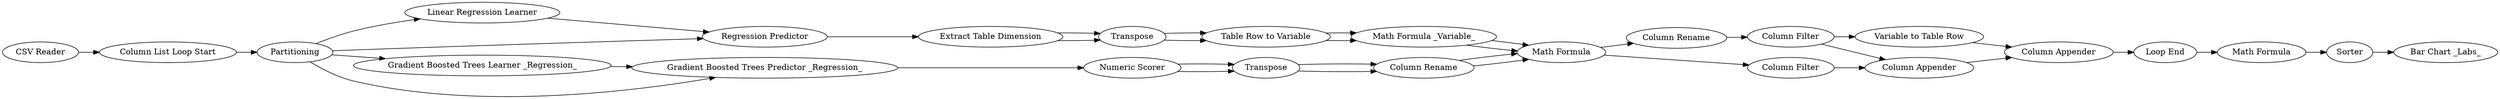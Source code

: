 digraph {
	1 [label="CSV Reader"]
	4 [label="Linear Regression Learner"]
	5 [label="Regression Predictor"]
	6 [label=Partitioning]
	11 [label="Gradient Boosted Trees Learner _Regression_"]
	12 [label="Gradient Boosted Trees Predictor _Regression_"]
	8 [label="Math Formula"]
	9 [label=Transpose]
	13 [label="Numeric Scorer"]
	14 [label="Math Formula _Variable_"]
	15 [label="Column Rename"]
	16 [label="Extract Table Dimension"]
	17 [label=Transpose]
	18 [label="Table Row to Variable"]
	8 [label="Math Formula"]
	9 [label=Transpose]
	13 [label="Numeric Scorer"]
	14 [label="Math Formula _Variable_"]
	15 [label="Column Rename"]
	16 [label="Extract Table Dimension"]
	17 [label=Transpose]
	18 [label="Table Row to Variable"]
	41 [label="Column List Loop Start"]
	43 [label="Loop End"]
	44 [label="Variable to Table Row"]
	45 [label="Column Rename"]
	46 [label="Column Filter"]
	47 [label="Column Filter"]
	48 [label="Column Appender"]
	49 [label="Column Appender"]
	52 [label="Bar Chart _Labs_"]
	55 [label=Sorter]
	56 [label="Math Formula"]
	9 -> 15
	13 -> 9
	14 -> 8
	15 -> 8
	16 -> 17
	17 -> 18
	18 -> 14
	9 -> 15
	13 -> 9
	14 -> 8
	15 -> 8
	16 -> 17
	17 -> 18
	18 -> 14
	1 -> 41
	4 -> 5
	5 -> 16
	6 -> 4
	6 -> 5
	6 -> 11
	6 -> 12
	11 -> 12
	12 -> 13
	8 -> 47
	8 -> 45
	41 -> 6
	43 -> 56
	44 -> 49
	45 -> 46
	46 -> 44
	46 -> 48
	47 -> 48
	48 -> 49
	49 -> 43
	55 -> 52
	56 -> 55
	rankdir=LR
}

